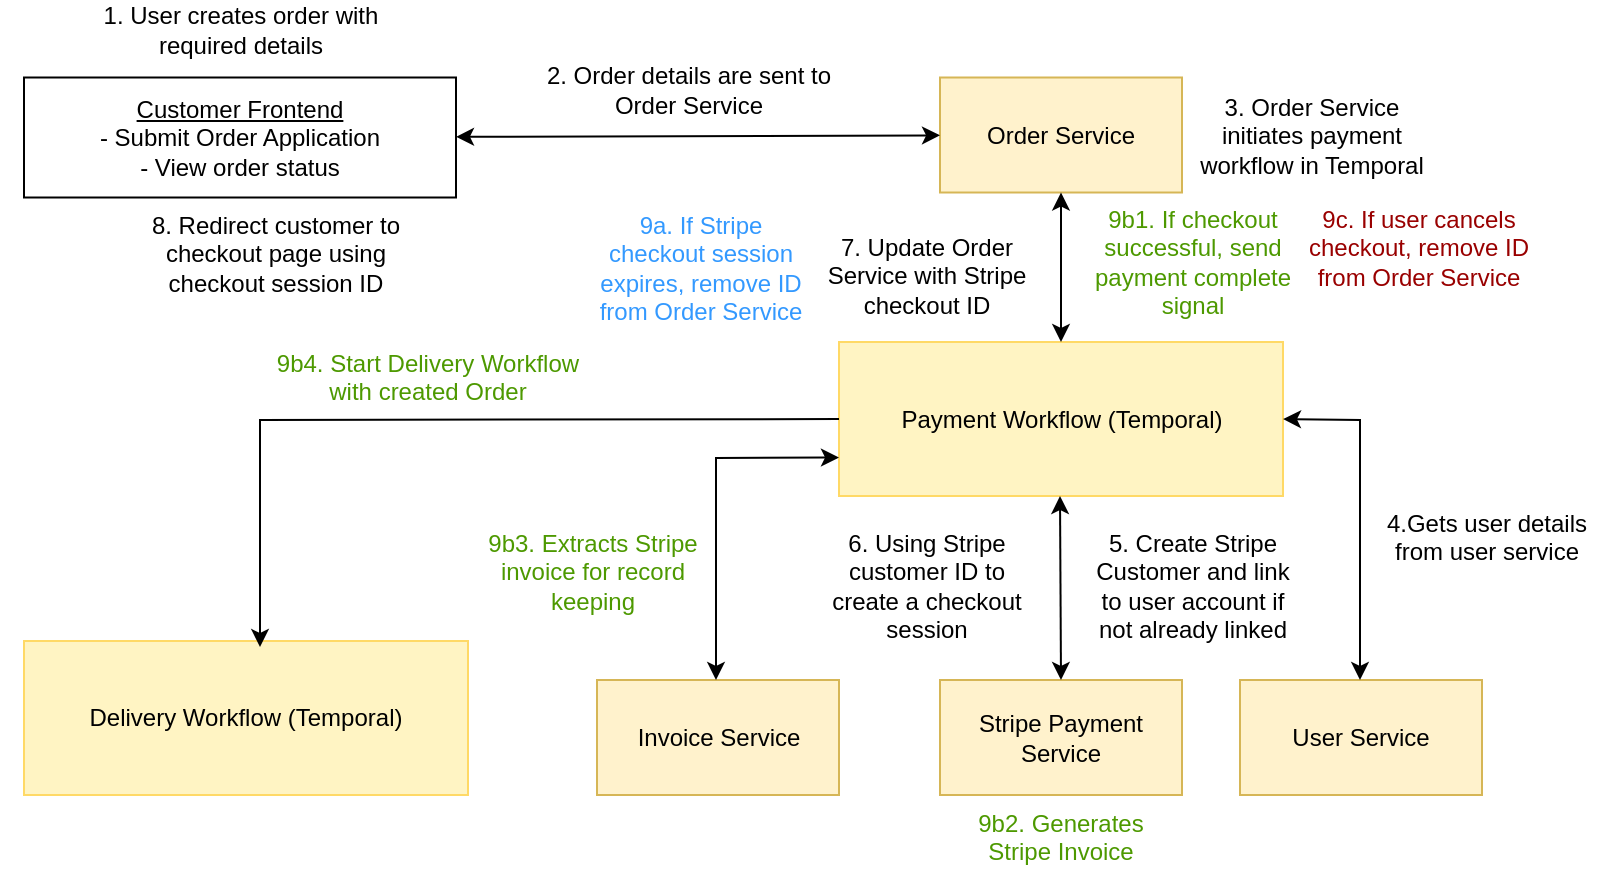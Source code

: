 <mxfile>
    <diagram name="Page-1" id="AIPoxRdhrtce3UdJt4KN">
        <mxGraphModel dx="929" dy="494" grid="0" gridSize="10" guides="1" tooltips="1" connect="1" arrows="1" fold="1" page="1" pageScale="1" pageWidth="827" pageHeight="1169" math="0" shadow="0">
            <root>
                <mxCell id="0"/>
                <mxCell id="1" parent="0"/>
                <mxCell id="uWxkei3LBMc92IfPlKmw-2" value="&lt;u&gt;Customer Frontend&lt;/u&gt;&lt;div&gt;- Submit Order Application&lt;/div&gt;&lt;div&gt;- View order status&lt;/div&gt;" style="rounded=0;whiteSpace=wrap;html=1;" parent="1" vertex="1">
                    <mxGeometry x="32" y="58.75" width="216" height="60" as="geometry"/>
                </mxCell>
                <mxCell id="uWxkei3LBMc92IfPlKmw-3" value="Payment Workflow (Temporal)" style="rounded=0;whiteSpace=wrap;html=1;fillColor=light-dark(#FFF4C3,var(--ge-dark-color, #121212));strokeColor=light-dark(#FFD966,#FFFFFF);" parent="1" vertex="1">
                    <mxGeometry x="439.5" y="191" width="222" height="77" as="geometry"/>
                </mxCell>
                <mxCell id="uWxkei3LBMc92IfPlKmw-4" value="Order Service" style="rounded=0;whiteSpace=wrap;html=1;fillColor=#fff2cc;strokeColor=#d6b656;" parent="1" vertex="1">
                    <mxGeometry x="490" y="58.75" width="121" height="57.5" as="geometry"/>
                </mxCell>
                <mxCell id="uWxkei3LBMc92IfPlKmw-7" value="1. User creates order with &lt;br&gt;required details" style="text;html=1;align=center;verticalAlign=middle;whiteSpace=wrap;rounded=0;" parent="1" vertex="1">
                    <mxGeometry x="20.5" y="20" width="239" height="30" as="geometry"/>
                </mxCell>
                <mxCell id="uWxkei3LBMc92IfPlKmw-12" value="" style="endArrow=classic;startArrow=classic;html=1;rounded=0;" parent="1" source="uWxkei3LBMc92IfPlKmw-2" target="uWxkei3LBMc92IfPlKmw-4" edge="1">
                    <mxGeometry width="50" height="50" relative="1" as="geometry">
                        <mxPoint x="359" y="307" as="sourcePoint"/>
                        <mxPoint x="409" y="257" as="targetPoint"/>
                    </mxGeometry>
                </mxCell>
                <mxCell id="uWxkei3LBMc92IfPlKmw-13" value="" style="endArrow=classic;startArrow=classic;html=1;rounded=0;entryX=0.5;entryY=1;entryDx=0;entryDy=0;" parent="1" source="uWxkei3LBMc92IfPlKmw-3" target="uWxkei3LBMc92IfPlKmw-4" edge="1">
                    <mxGeometry width="50" height="50" relative="1" as="geometry">
                        <mxPoint x="424" y="170.289" as="sourcePoint"/>
                        <mxPoint x="424" y="120.289" as="targetPoint"/>
                    </mxGeometry>
                </mxCell>
                <mxCell id="3v4G5k-9SBofemgfU9J0-1" value="2. Order details are sent to &lt;br&gt;Order Service" style="text;html=1;align=center;verticalAlign=middle;whiteSpace=wrap;rounded=0;" parent="1" vertex="1">
                    <mxGeometry x="245" y="50" width="239" height="30" as="geometry"/>
                </mxCell>
                <mxCell id="3v4G5k-9SBofemgfU9J0-2" value="3. Order Service &lt;br&gt;initiates payment&lt;br&gt;workflow in Temporal" style="text;html=1;align=center;verticalAlign=middle;whiteSpace=wrap;rounded=0;" parent="1" vertex="1">
                    <mxGeometry x="611" y="72.5" width="130" height="30" as="geometry"/>
                </mxCell>
                <mxCell id="3v4G5k-9SBofemgfU9J0-3" value="User Service" style="rounded=0;whiteSpace=wrap;html=1;fillColor=#fff2cc;strokeColor=#d6b656;" parent="1" vertex="1">
                    <mxGeometry x="640" y="360" width="121" height="57.5" as="geometry"/>
                </mxCell>
                <mxCell id="3v4G5k-9SBofemgfU9J0-4" value="" style="endArrow=classic;startArrow=classic;html=1;rounded=0;entryX=1;entryY=0.5;entryDx=0;entryDy=0;" parent="1" target="uWxkei3LBMc92IfPlKmw-3" edge="1">
                    <mxGeometry width="50" height="50" relative="1" as="geometry">
                        <mxPoint x="700" y="360" as="sourcePoint"/>
                        <mxPoint x="700" y="285" as="targetPoint"/>
                        <Array as="points">
                            <mxPoint x="700" y="230"/>
                        </Array>
                    </mxGeometry>
                </mxCell>
                <mxCell id="3v4G5k-9SBofemgfU9J0-5" value="4.Gets user details&#xa;from user service" style="text;whiteSpace=wrap;align=center;" parent="1" vertex="1">
                    <mxGeometry x="707" y="268" width="113" height="40" as="geometry"/>
                </mxCell>
                <mxCell id="3v4G5k-9SBofemgfU9J0-6" value="Stripe Payment&lt;br&gt;Service" style="rounded=0;whiteSpace=wrap;html=1;fillColor=#fff2cc;strokeColor=#d6b656;" parent="1" vertex="1">
                    <mxGeometry x="490" y="360" width="121" height="57.5" as="geometry"/>
                </mxCell>
                <mxCell id="3v4G5k-9SBofemgfU9J0-7" value="" style="endArrow=classic;startArrow=classic;html=1;rounded=0;entryX=0.5;entryY=1;entryDx=0;entryDy=0;exitX=0.5;exitY=0;exitDx=0;exitDy=0;" parent="1" source="3v4G5k-9SBofemgfU9J0-6" edge="1">
                    <mxGeometry width="50" height="50" relative="1" as="geometry">
                        <mxPoint x="550" y="343" as="sourcePoint"/>
                        <mxPoint x="550" y="268" as="targetPoint"/>
                    </mxGeometry>
                </mxCell>
                <mxCell id="3v4G5k-9SBofemgfU9J0-8" value="6. Using Stripe customer ID to create a checkout session" style="text;whiteSpace=wrap;align=center;" parent="1" vertex="1">
                    <mxGeometry x="427" y="278" width="113" height="72" as="geometry"/>
                </mxCell>
                <mxCell id="3v4G5k-9SBofemgfU9J0-9" value="5. Create Stripe&#xa;Customer and link&#xa;to user account if not already linked" style="text;whiteSpace=wrap;align=center;" parent="1" vertex="1">
                    <mxGeometry x="560" y="278" width="113" height="72" as="geometry"/>
                </mxCell>
                <mxCell id="3v4G5k-9SBofemgfU9J0-10" value="7. Update Order Service with Stripe checkout ID" style="text;whiteSpace=wrap;align=center;" parent="1" vertex="1">
                    <mxGeometry x="427" y="130" width="113" height="72" as="geometry"/>
                </mxCell>
                <mxCell id="3v4G5k-9SBofemgfU9J0-11" value="9a. If Stripe checkout session expires, remove ID from Order Service" style="text;whiteSpace=wrap;align=center;fontColor=#3399FF;" parent="1" vertex="1">
                    <mxGeometry x="314" y="119" width="113" height="72" as="geometry"/>
                </mxCell>
                <mxCell id="3v4G5k-9SBofemgfU9J0-12" value="Invoice Service" style="rounded=0;whiteSpace=wrap;html=1;fillColor=#fff2cc;strokeColor=#d6b656;" parent="1" vertex="1">
                    <mxGeometry x="318.5" y="360" width="121" height="57.5" as="geometry"/>
                </mxCell>
                <mxCell id="3v4G5k-9SBofemgfU9J0-13" value="" style="endArrow=classic;startArrow=classic;html=1;rounded=0;entryX=0;entryY=0.75;entryDx=0;entryDy=0;" parent="1" target="uWxkei3LBMc92IfPlKmw-3" edge="1">
                    <mxGeometry width="50" height="50" relative="1" as="geometry">
                        <mxPoint x="378" y="360" as="sourcePoint"/>
                        <mxPoint x="340" y="230" as="targetPoint"/>
                        <Array as="points">
                            <mxPoint x="378" y="249"/>
                        </Array>
                    </mxGeometry>
                </mxCell>
                <mxCell id="3v4G5k-9SBofemgfU9J0-14" value="9b1. If checkout successful, send payment complete signal" style="text;whiteSpace=wrap;align=center;fontColor=#4D9900;labelBackgroundColor=none;" parent="1" vertex="1">
                    <mxGeometry x="560" y="116.25" width="113" height="72" as="geometry"/>
                </mxCell>
                <mxCell id="3v4G5k-9SBofemgfU9J0-15" value="9b2. Generates Stripe Invoice" style="text;whiteSpace=wrap;align=center;fontColor=#4D9900;labelBackgroundColor=none;" parent="1" vertex="1">
                    <mxGeometry x="494" y="417.5" width="113" height="42.5" as="geometry"/>
                </mxCell>
                <mxCell id="3v4G5k-9SBofemgfU9J0-16" value="9b3. Extracts Stripe invoice for record keeping" style="text;whiteSpace=wrap;align=center;fontColor=#4D9900;labelBackgroundColor=none;" parent="1" vertex="1">
                    <mxGeometry x="259.5" y="278" width="113" height="52" as="geometry"/>
                </mxCell>
                <mxCell id="3v4G5k-9SBofemgfU9J0-17" value="9c. If user cancels checkout, remove ID from Order Service" style="text;whiteSpace=wrap;align=center;fontColor=#990000;labelBackgroundColor=none;" parent="1" vertex="1">
                    <mxGeometry x="673" y="116.25" width="113" height="72" as="geometry"/>
                </mxCell>
                <mxCell id="3v4G5k-9SBofemgfU9J0-18" value="Delivery Workflow (Temporal)" style="rounded=0;whiteSpace=wrap;html=1;fillColor=light-dark(#FFF4C3,var(--ge-dark-color, #121212));strokeColor=light-dark(#FFD966,#FFFFFF);" parent="1" vertex="1">
                    <mxGeometry x="32" y="340.5" width="222" height="77" as="geometry"/>
                </mxCell>
                <mxCell id="3v4G5k-9SBofemgfU9J0-19" value="" style="endArrow=none;startArrow=classic;html=1;rounded=0;entryX=0;entryY=0.5;entryDx=0;entryDy=0;startFill=1;endFill=0;" parent="1" target="uWxkei3LBMc92IfPlKmw-3" edge="1">
                    <mxGeometry width="50" height="50" relative="1" as="geometry">
                        <mxPoint x="150" y="343.5" as="sourcePoint"/>
                        <mxPoint x="212" y="232.5" as="targetPoint"/>
                        <Array as="points">
                            <mxPoint x="150" y="230"/>
                        </Array>
                    </mxGeometry>
                </mxCell>
                <mxCell id="3v4G5k-9SBofemgfU9J0-20" value="9b4. Start Delivery Workflow with created Order" style="text;whiteSpace=wrap;align=center;fontColor=#4D9900;labelBackgroundColor=none;" parent="1" vertex="1">
                    <mxGeometry x="148.5" y="188.25" width="170" height="52" as="geometry"/>
                </mxCell>
                <mxCell id="2" value="8. Redirect customer to checkout page using checkout session ID" style="text;whiteSpace=wrap;align=center;" vertex="1" parent="1">
                    <mxGeometry x="83.5" y="119" width="147.5" height="72" as="geometry"/>
                </mxCell>
            </root>
        </mxGraphModel>
    </diagram>
</mxfile>